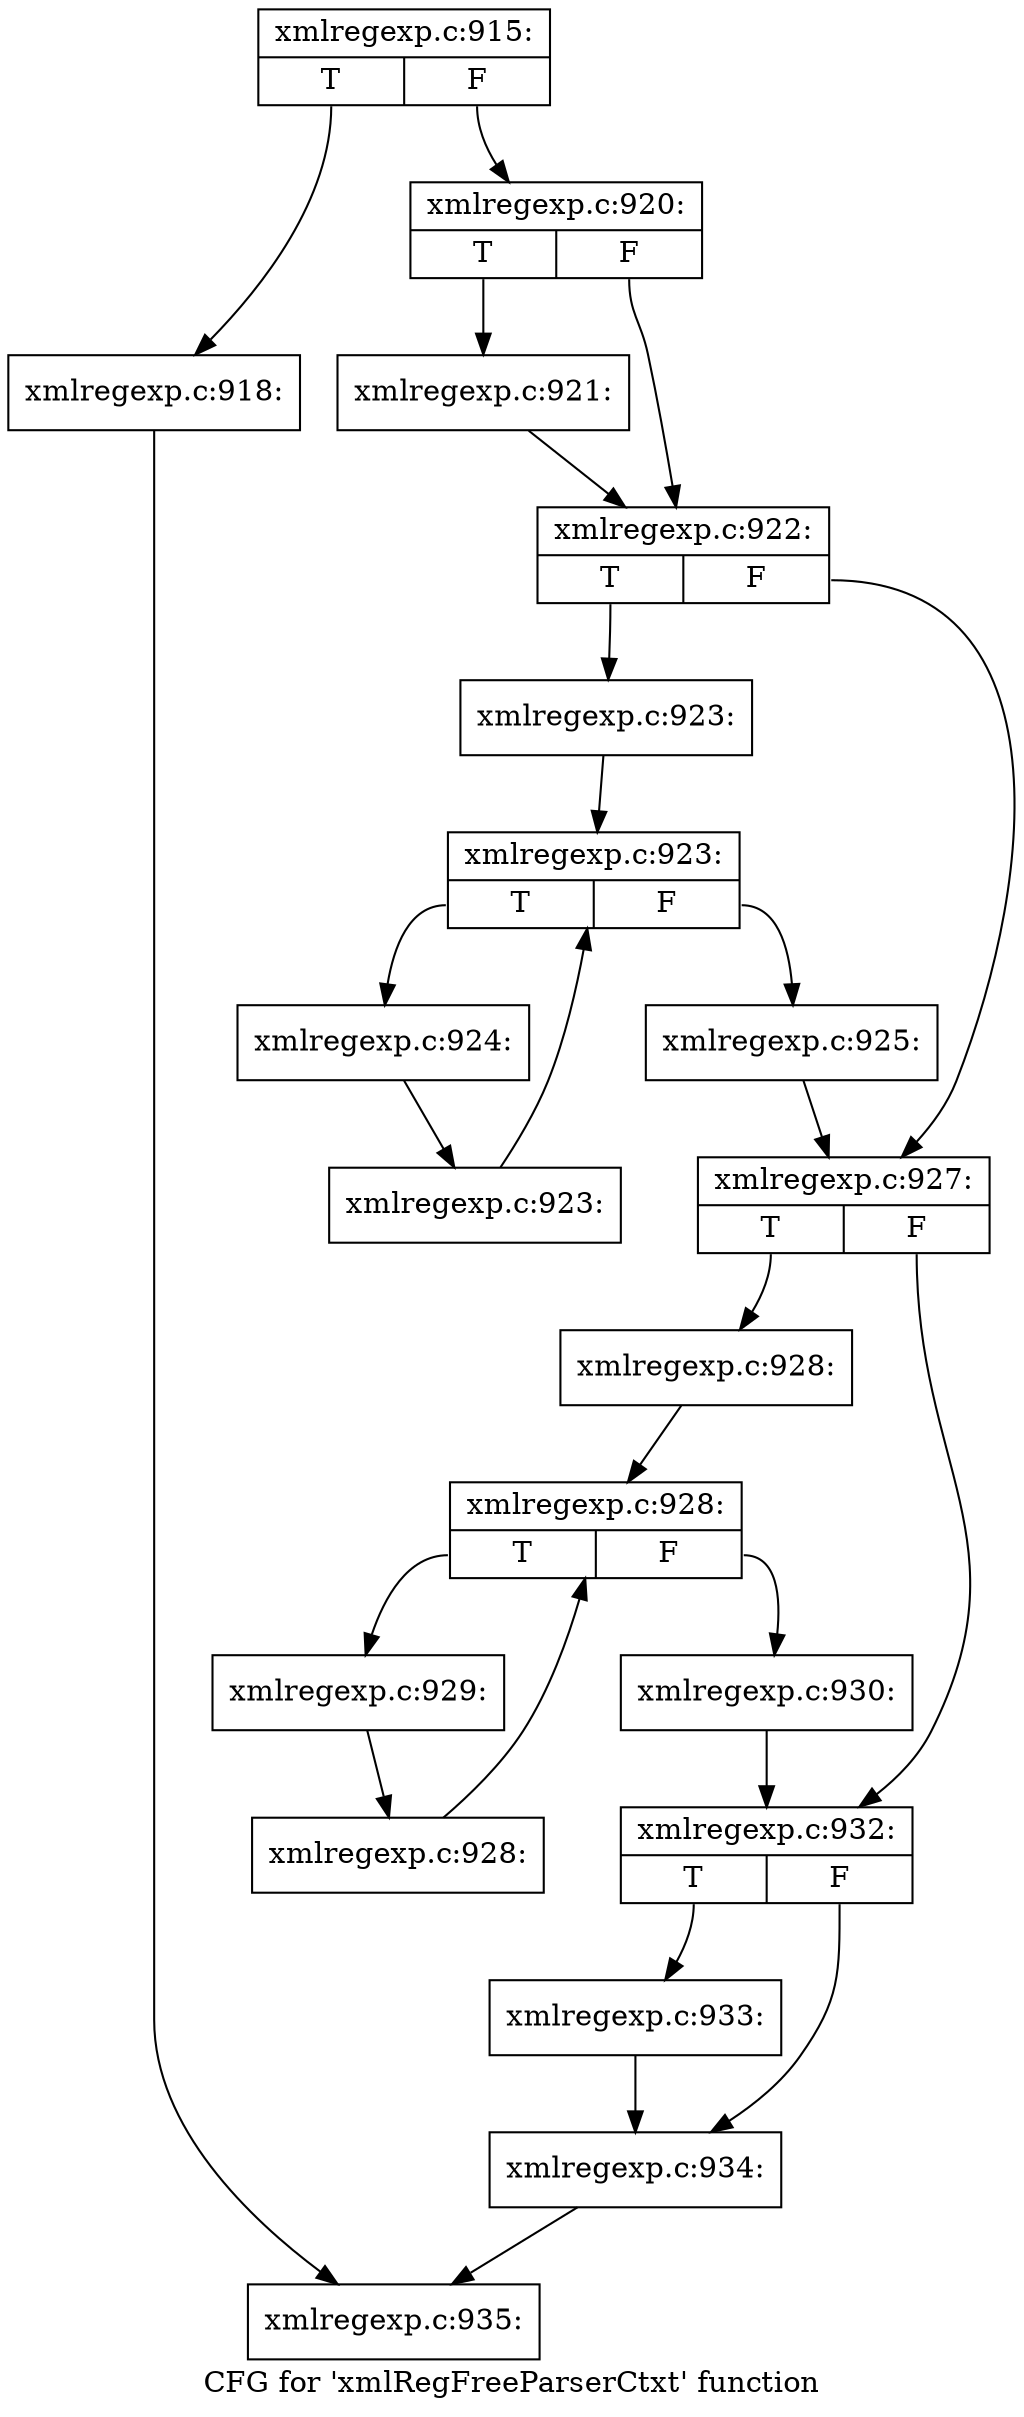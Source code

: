 digraph "CFG for 'xmlRegFreeParserCtxt' function" {
	label="CFG for 'xmlRegFreeParserCtxt' function";

	Node0x434a6e0 [shape=record,label="{xmlregexp.c:915:|{<s0>T|<s1>F}}"];
	Node0x434a6e0:s0 -> Node0x434af40;
	Node0x434a6e0:s1 -> Node0x434af90;
	Node0x434af40 [shape=record,label="{xmlregexp.c:918:}"];
	Node0x434af40 -> Node0x4348cc0;
	Node0x434af90 [shape=record,label="{xmlregexp.c:920:|{<s0>T|<s1>F}}"];
	Node0x434af90:s0 -> Node0x434bbe0;
	Node0x434af90:s1 -> Node0x434bc30;
	Node0x434bbe0 [shape=record,label="{xmlregexp.c:921:}"];
	Node0x434bbe0 -> Node0x434bc30;
	Node0x434bc30 [shape=record,label="{xmlregexp.c:922:|{<s0>T|<s1>F}}"];
	Node0x434bc30:s0 -> Node0x434c3c0;
	Node0x434bc30:s1 -> Node0x434c410;
	Node0x434c3c0 [shape=record,label="{xmlregexp.c:923:}"];
	Node0x434c3c0 -> Node0x434ca30;
	Node0x434ca30 [shape=record,label="{xmlregexp.c:923:|{<s0>T|<s1>F}}"];
	Node0x434ca30:s0 -> Node0x434ccb0;
	Node0x434ca30:s1 -> Node0x434c890;
	Node0x434ccb0 [shape=record,label="{xmlregexp.c:924:}"];
	Node0x434ccb0 -> Node0x434cc20;
	Node0x434cc20 [shape=record,label="{xmlregexp.c:923:}"];
	Node0x434cc20 -> Node0x434ca30;
	Node0x434c890 [shape=record,label="{xmlregexp.c:925:}"];
	Node0x434c890 -> Node0x434c410;
	Node0x434c410 [shape=record,label="{xmlregexp.c:927:|{<s0>T|<s1>F}}"];
	Node0x434c410:s0 -> Node0x434dba0;
	Node0x434c410:s1 -> Node0x434dbf0;
	Node0x434dba0 [shape=record,label="{xmlregexp.c:928:}"];
	Node0x434dba0 -> Node0x434e210;
	Node0x434e210 [shape=record,label="{xmlregexp.c:928:|{<s0>T|<s1>F}}"];
	Node0x434e210:s0 -> Node0x434e490;
	Node0x434e210:s1 -> Node0x434e070;
	Node0x434e490 [shape=record,label="{xmlregexp.c:929:}"];
	Node0x434e490 -> Node0x434e400;
	Node0x434e400 [shape=record,label="{xmlregexp.c:928:}"];
	Node0x434e400 -> Node0x434e210;
	Node0x434e070 [shape=record,label="{xmlregexp.c:930:}"];
	Node0x434e070 -> Node0x434dbf0;
	Node0x434dbf0 [shape=record,label="{xmlregexp.c:932:|{<s0>T|<s1>F}}"];
	Node0x434dbf0:s0 -> Node0x434f380;
	Node0x434dbf0:s1 -> Node0x434f3d0;
	Node0x434f380 [shape=record,label="{xmlregexp.c:933:}"];
	Node0x434f380 -> Node0x434f3d0;
	Node0x434f3d0 [shape=record,label="{xmlregexp.c:934:}"];
	Node0x434f3d0 -> Node0x4348cc0;
	Node0x4348cc0 [shape=record,label="{xmlregexp.c:935:}"];
}

